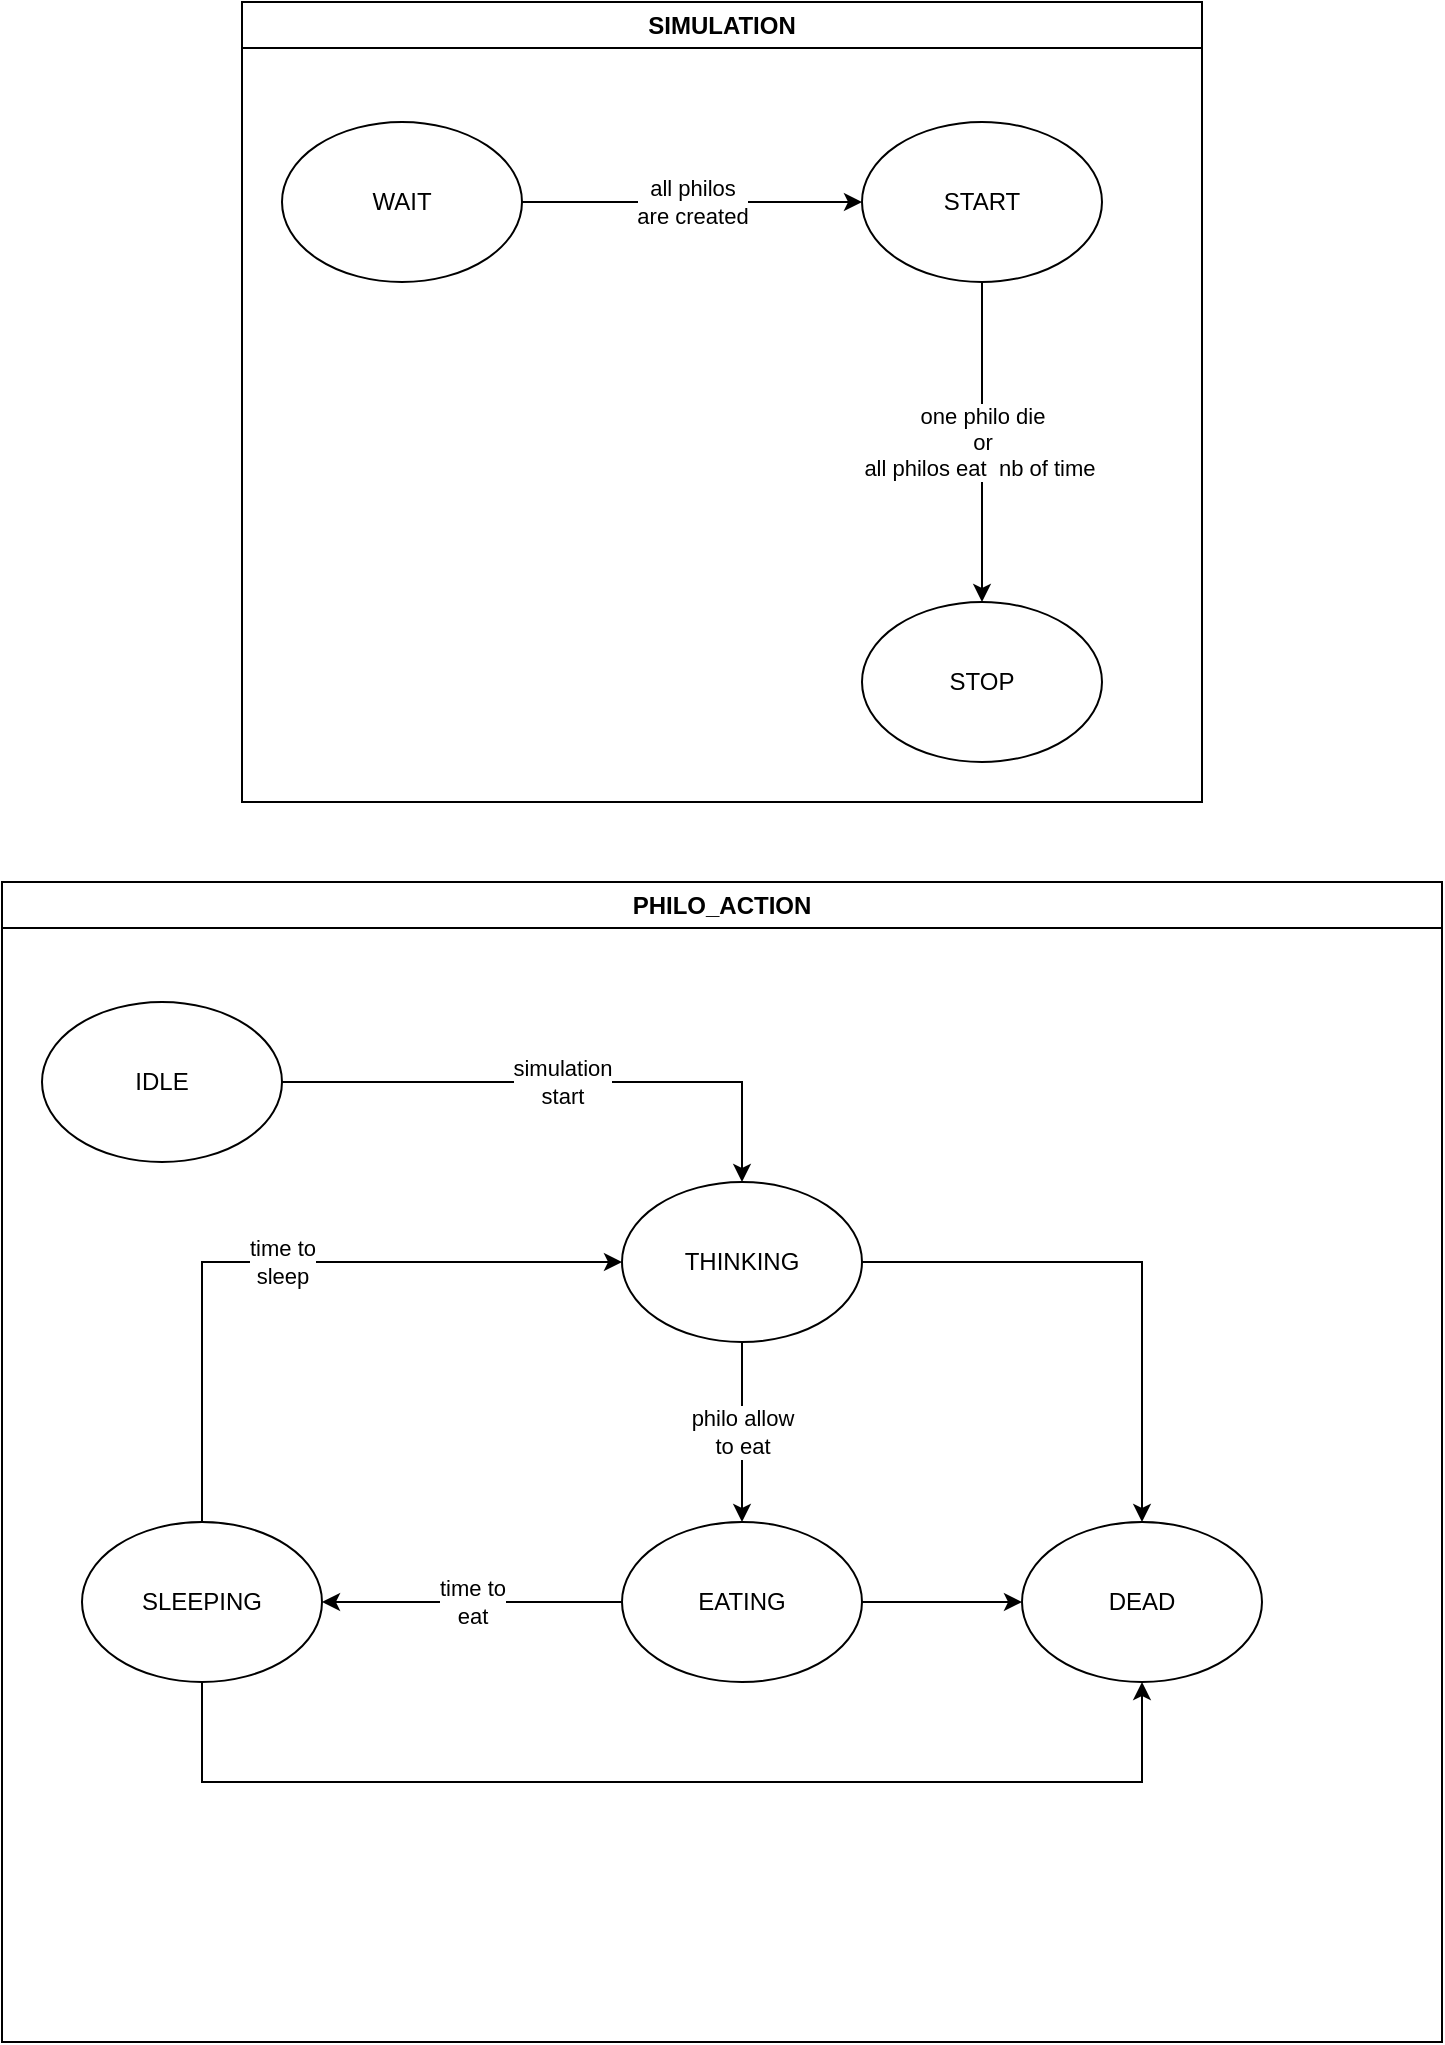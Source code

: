 <mxfile version="20.8.16" type="device"><diagram name="Page-1" id="SzgCQ6za0Uvg0B10-J-z"><mxGraphModel dx="1034" dy="1144" grid="1" gridSize="10" guides="1" tooltips="1" connect="1" arrows="1" fold="1" page="1" pageScale="1" pageWidth="850" pageHeight="1100" math="0" shadow="0"><root><mxCell id="0"/><mxCell id="1" parent="0"/><mxCell id="Ulp_o2ypDA3PhkCJgsw9-3" value="SIMULATION" style="swimlane;whiteSpace=wrap;html=1;" parent="1" vertex="1"><mxGeometry x="185" y="40" width="480" height="400" as="geometry"/></mxCell><mxCell id="Ulp_o2ypDA3PhkCJgsw9-9" value="all philos&lt;br&gt;are created" style="edgeStyle=orthogonalEdgeStyle;rounded=0;orthogonalLoop=1;jettySize=auto;html=1;" parent="Ulp_o2ypDA3PhkCJgsw9-3" source="Ulp_o2ypDA3PhkCJgsw9-4" target="Ulp_o2ypDA3PhkCJgsw9-8" edge="1"><mxGeometry relative="1" as="geometry"><Array as="points"><mxPoint x="170" y="100"/><mxPoint x="170" y="100"/></Array></mxGeometry></mxCell><mxCell id="Ulp_o2ypDA3PhkCJgsw9-4" value="WAIT" style="ellipse;whiteSpace=wrap;html=1;" parent="Ulp_o2ypDA3PhkCJgsw9-3" vertex="1"><mxGeometry x="20" y="60" width="120" height="80" as="geometry"/></mxCell><mxCell id="Ulp_o2ypDA3PhkCJgsw9-11" value="one philo die&lt;br&gt;or&lt;br&gt;all philos eat&amp;nbsp; nb of time&amp;nbsp;" style="edgeStyle=orthogonalEdgeStyle;rounded=0;orthogonalLoop=1;jettySize=auto;html=1;" parent="Ulp_o2ypDA3PhkCJgsw9-3" source="Ulp_o2ypDA3PhkCJgsw9-8" target="Ulp_o2ypDA3PhkCJgsw9-10" edge="1"><mxGeometry relative="1" as="geometry"/></mxCell><mxCell id="Ulp_o2ypDA3PhkCJgsw9-8" value="START" style="ellipse;whiteSpace=wrap;html=1;" parent="Ulp_o2ypDA3PhkCJgsw9-3" vertex="1"><mxGeometry x="310" y="60" width="120" height="80" as="geometry"/></mxCell><mxCell id="Ulp_o2ypDA3PhkCJgsw9-10" value="STOP" style="ellipse;whiteSpace=wrap;html=1;" parent="Ulp_o2ypDA3PhkCJgsw9-3" vertex="1"><mxGeometry x="310" y="300" width="120" height="80" as="geometry"/></mxCell><mxCell id="Ulp_o2ypDA3PhkCJgsw9-21" value="PHILO_ACTION" style="swimlane;whiteSpace=wrap;html=1;" parent="1" vertex="1"><mxGeometry x="65" y="480" width="720" height="580" as="geometry"/></mxCell><mxCell id="Ulp_o2ypDA3PhkCJgsw9-22" value="simulation&lt;br&gt;start" style="edgeStyle=orthogonalEdgeStyle;rounded=0;orthogonalLoop=1;jettySize=auto;html=1;" parent="Ulp_o2ypDA3PhkCJgsw9-21" source="Ulp_o2ypDA3PhkCJgsw9-23" target="Ulp_o2ypDA3PhkCJgsw9-25" edge="1"><mxGeometry relative="1" as="geometry"><Array as="points"><mxPoint x="170" y="100"/><mxPoint x="170" y="100"/></Array></mxGeometry></mxCell><mxCell id="Ulp_o2ypDA3PhkCJgsw9-23" value="IDLE" style="ellipse;whiteSpace=wrap;html=1;" parent="Ulp_o2ypDA3PhkCJgsw9-21" vertex="1"><mxGeometry x="20" y="60" width="120" height="80" as="geometry"/></mxCell><mxCell id="Ulp_o2ypDA3PhkCJgsw9-24" value="philo allow&lt;br&gt;to eat" style="edgeStyle=orthogonalEdgeStyle;rounded=0;orthogonalLoop=1;jettySize=auto;html=1;" parent="Ulp_o2ypDA3PhkCJgsw9-21" source="Ulp_o2ypDA3PhkCJgsw9-25" target="Ulp_o2ypDA3PhkCJgsw9-26" edge="1"><mxGeometry relative="1" as="geometry"/></mxCell><mxCell id="3rU36i3Ds47iqadxKGdt-4" style="edgeStyle=orthogonalEdgeStyle;rounded=0;orthogonalLoop=1;jettySize=auto;html=1;exitX=1;exitY=0.5;exitDx=0;exitDy=0;" parent="Ulp_o2ypDA3PhkCJgsw9-21" source="Ulp_o2ypDA3PhkCJgsw9-25" target="3rU36i3Ds47iqadxKGdt-2" edge="1"><mxGeometry relative="1" as="geometry"/></mxCell><mxCell id="Ulp_o2ypDA3PhkCJgsw9-25" value="THINKING" style="ellipse;whiteSpace=wrap;html=1;" parent="Ulp_o2ypDA3PhkCJgsw9-21" vertex="1"><mxGeometry x="310" y="150" width="120" height="80" as="geometry"/></mxCell><mxCell id="Ulp_o2ypDA3PhkCJgsw9-28" value="time to&lt;br&gt;eat" style="edgeStyle=orthogonalEdgeStyle;rounded=0;orthogonalLoop=1;jettySize=auto;html=1;" parent="Ulp_o2ypDA3PhkCJgsw9-21" source="Ulp_o2ypDA3PhkCJgsw9-26" target="Ulp_o2ypDA3PhkCJgsw9-27" edge="1"><mxGeometry relative="1" as="geometry"/></mxCell><mxCell id="3rU36i3Ds47iqadxKGdt-3" value="" style="edgeStyle=orthogonalEdgeStyle;rounded=0;orthogonalLoop=1;jettySize=auto;html=1;" parent="Ulp_o2ypDA3PhkCJgsw9-21" source="Ulp_o2ypDA3PhkCJgsw9-26" target="3rU36i3Ds47iqadxKGdt-2" edge="1"><mxGeometry relative="1" as="geometry"/></mxCell><mxCell id="Ulp_o2ypDA3PhkCJgsw9-26" value="EATING" style="ellipse;whiteSpace=wrap;html=1;" parent="Ulp_o2ypDA3PhkCJgsw9-21" vertex="1"><mxGeometry x="310" y="320" width="120" height="80" as="geometry"/></mxCell><mxCell id="Ulp_o2ypDA3PhkCJgsw9-29" value="time to&lt;br&gt;sleep" style="edgeStyle=orthogonalEdgeStyle;rounded=0;orthogonalLoop=1;jettySize=auto;html=1;exitX=0.5;exitY=0;exitDx=0;exitDy=0;entryX=0;entryY=0.5;entryDx=0;entryDy=0;" parent="Ulp_o2ypDA3PhkCJgsw9-21" source="Ulp_o2ypDA3PhkCJgsw9-27" target="Ulp_o2ypDA3PhkCJgsw9-25" edge="1"><mxGeometry relative="1" as="geometry"/></mxCell><mxCell id="b_j3Q5ojX6CZekgEFZHF-1" style="edgeStyle=orthogonalEdgeStyle;rounded=0;orthogonalLoop=1;jettySize=auto;html=1;exitX=0.5;exitY=1;exitDx=0;exitDy=0;entryX=0.5;entryY=1;entryDx=0;entryDy=0;" parent="Ulp_o2ypDA3PhkCJgsw9-21" source="Ulp_o2ypDA3PhkCJgsw9-27" target="3rU36i3Ds47iqadxKGdt-2" edge="1"><mxGeometry relative="1" as="geometry"><Array as="points"><mxPoint x="100" y="450"/><mxPoint x="570" y="450"/></Array></mxGeometry></mxCell><mxCell id="Ulp_o2ypDA3PhkCJgsw9-27" value="SLEEPING" style="ellipse;whiteSpace=wrap;html=1;" parent="Ulp_o2ypDA3PhkCJgsw9-21" vertex="1"><mxGeometry x="40" y="320" width="120" height="80" as="geometry"/></mxCell><mxCell id="3rU36i3Ds47iqadxKGdt-2" value="DEAD" style="ellipse;whiteSpace=wrap;html=1;" parent="Ulp_o2ypDA3PhkCJgsw9-21" vertex="1"><mxGeometry x="510" y="320" width="120" height="80" as="geometry"/></mxCell></root></mxGraphModel></diagram></mxfile>